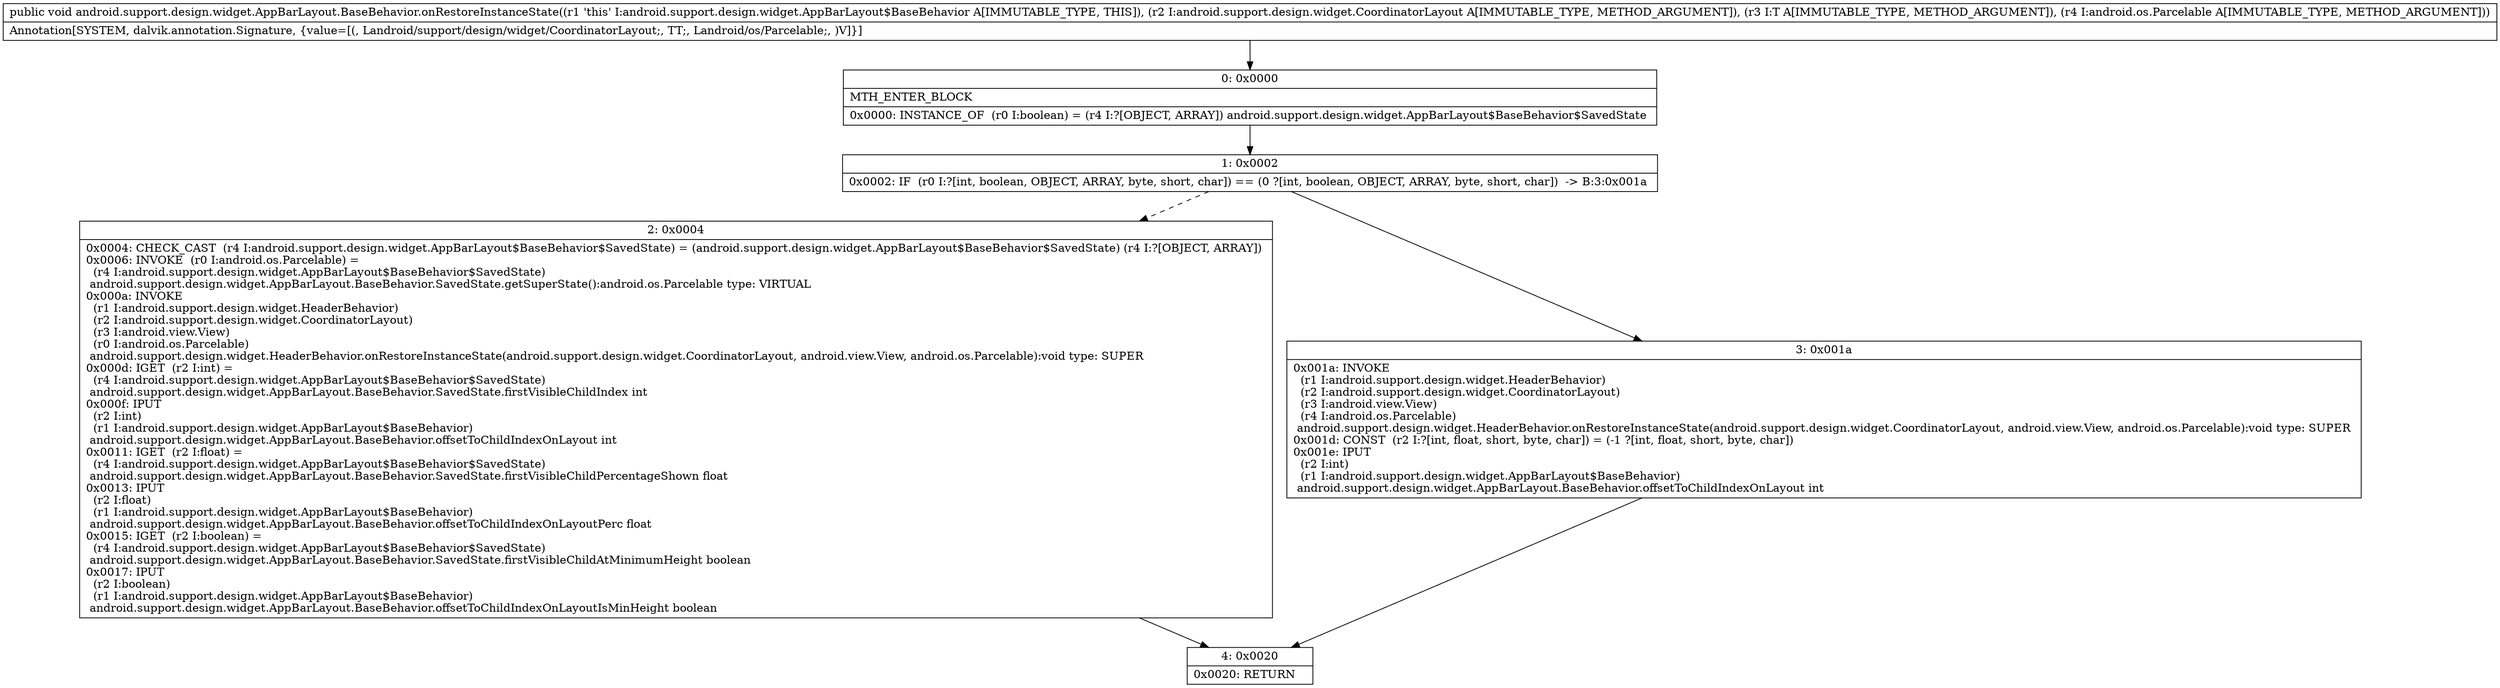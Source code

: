 digraph "CFG forandroid.support.design.widget.AppBarLayout.BaseBehavior.onRestoreInstanceState(Landroid\/support\/design\/widget\/CoordinatorLayout;Landroid\/support\/design\/widget\/AppBarLayout;Landroid\/os\/Parcelable;)V" {
Node_0 [shape=record,label="{0\:\ 0x0000|MTH_ENTER_BLOCK\l|0x0000: INSTANCE_OF  (r0 I:boolean) = (r4 I:?[OBJECT, ARRAY]) android.support.design.widget.AppBarLayout$BaseBehavior$SavedState \l}"];
Node_1 [shape=record,label="{1\:\ 0x0002|0x0002: IF  (r0 I:?[int, boolean, OBJECT, ARRAY, byte, short, char]) == (0 ?[int, boolean, OBJECT, ARRAY, byte, short, char])  \-\> B:3:0x001a \l}"];
Node_2 [shape=record,label="{2\:\ 0x0004|0x0004: CHECK_CAST  (r4 I:android.support.design.widget.AppBarLayout$BaseBehavior$SavedState) = (android.support.design.widget.AppBarLayout$BaseBehavior$SavedState) (r4 I:?[OBJECT, ARRAY]) \l0x0006: INVOKE  (r0 I:android.os.Parcelable) = \l  (r4 I:android.support.design.widget.AppBarLayout$BaseBehavior$SavedState)\l android.support.design.widget.AppBarLayout.BaseBehavior.SavedState.getSuperState():android.os.Parcelable type: VIRTUAL \l0x000a: INVOKE  \l  (r1 I:android.support.design.widget.HeaderBehavior)\l  (r2 I:android.support.design.widget.CoordinatorLayout)\l  (r3 I:android.view.View)\l  (r0 I:android.os.Parcelable)\l android.support.design.widget.HeaderBehavior.onRestoreInstanceState(android.support.design.widget.CoordinatorLayout, android.view.View, android.os.Parcelable):void type: SUPER \l0x000d: IGET  (r2 I:int) = \l  (r4 I:android.support.design.widget.AppBarLayout$BaseBehavior$SavedState)\l android.support.design.widget.AppBarLayout.BaseBehavior.SavedState.firstVisibleChildIndex int \l0x000f: IPUT  \l  (r2 I:int)\l  (r1 I:android.support.design.widget.AppBarLayout$BaseBehavior)\l android.support.design.widget.AppBarLayout.BaseBehavior.offsetToChildIndexOnLayout int \l0x0011: IGET  (r2 I:float) = \l  (r4 I:android.support.design.widget.AppBarLayout$BaseBehavior$SavedState)\l android.support.design.widget.AppBarLayout.BaseBehavior.SavedState.firstVisibleChildPercentageShown float \l0x0013: IPUT  \l  (r2 I:float)\l  (r1 I:android.support.design.widget.AppBarLayout$BaseBehavior)\l android.support.design.widget.AppBarLayout.BaseBehavior.offsetToChildIndexOnLayoutPerc float \l0x0015: IGET  (r2 I:boolean) = \l  (r4 I:android.support.design.widget.AppBarLayout$BaseBehavior$SavedState)\l android.support.design.widget.AppBarLayout.BaseBehavior.SavedState.firstVisibleChildAtMinimumHeight boolean \l0x0017: IPUT  \l  (r2 I:boolean)\l  (r1 I:android.support.design.widget.AppBarLayout$BaseBehavior)\l android.support.design.widget.AppBarLayout.BaseBehavior.offsetToChildIndexOnLayoutIsMinHeight boolean \l}"];
Node_3 [shape=record,label="{3\:\ 0x001a|0x001a: INVOKE  \l  (r1 I:android.support.design.widget.HeaderBehavior)\l  (r2 I:android.support.design.widget.CoordinatorLayout)\l  (r3 I:android.view.View)\l  (r4 I:android.os.Parcelable)\l android.support.design.widget.HeaderBehavior.onRestoreInstanceState(android.support.design.widget.CoordinatorLayout, android.view.View, android.os.Parcelable):void type: SUPER \l0x001d: CONST  (r2 I:?[int, float, short, byte, char]) = (\-1 ?[int, float, short, byte, char]) \l0x001e: IPUT  \l  (r2 I:int)\l  (r1 I:android.support.design.widget.AppBarLayout$BaseBehavior)\l android.support.design.widget.AppBarLayout.BaseBehavior.offsetToChildIndexOnLayout int \l}"];
Node_4 [shape=record,label="{4\:\ 0x0020|0x0020: RETURN   \l}"];
MethodNode[shape=record,label="{public void android.support.design.widget.AppBarLayout.BaseBehavior.onRestoreInstanceState((r1 'this' I:android.support.design.widget.AppBarLayout$BaseBehavior A[IMMUTABLE_TYPE, THIS]), (r2 I:android.support.design.widget.CoordinatorLayout A[IMMUTABLE_TYPE, METHOD_ARGUMENT]), (r3 I:T A[IMMUTABLE_TYPE, METHOD_ARGUMENT]), (r4 I:android.os.Parcelable A[IMMUTABLE_TYPE, METHOD_ARGUMENT]))  | Annotation[SYSTEM, dalvik.annotation.Signature, \{value=[(, Landroid\/support\/design\/widget\/CoordinatorLayout;, TT;, Landroid\/os\/Parcelable;, )V]\}]\l}"];
MethodNode -> Node_0;
Node_0 -> Node_1;
Node_1 -> Node_2[style=dashed];
Node_1 -> Node_3;
Node_2 -> Node_4;
Node_3 -> Node_4;
}

